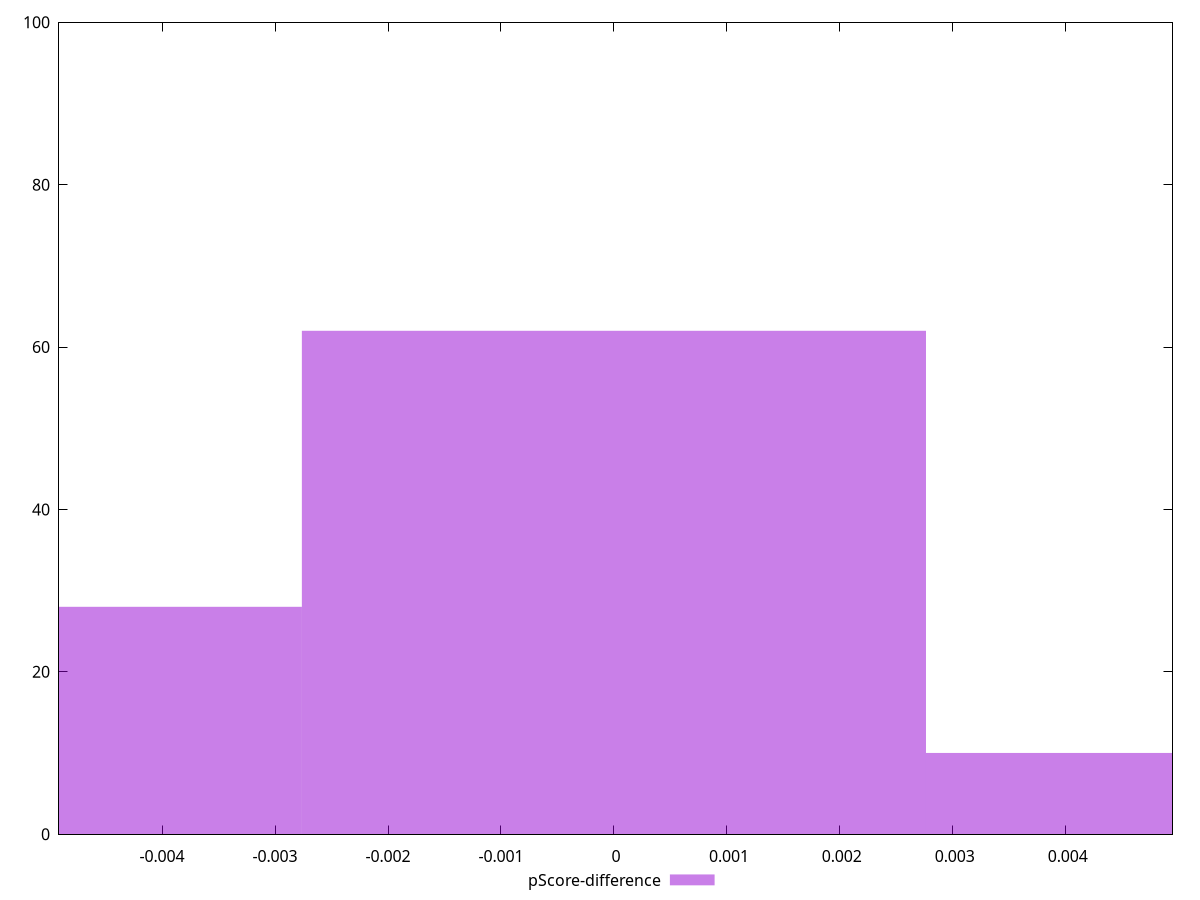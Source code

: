 reset

$pScoreDifference <<EOF
-0.005525136568546206 28
0 62
0.005525136568546206 10
EOF

set key outside below
set boxwidth 0.005525136568546206
set xrange [-0.004912560558081314:0.004944863313919523]
set yrange [0:100]
set trange [0:100]
set style fill transparent solid 0.5 noborder
set terminal svg size 640, 490 enhanced background rgb 'white'
set output "reprap/bootup-time/samples/pages/pScore-difference/histogram.svg"

plot $pScoreDifference title "pScore-difference" with boxes

reset
